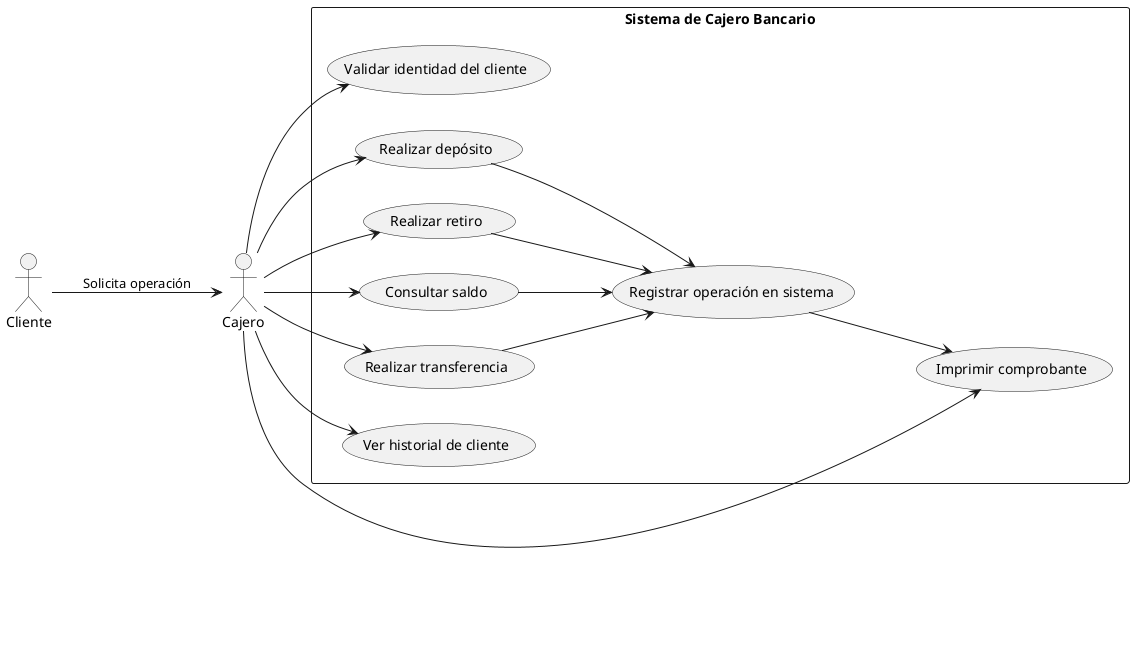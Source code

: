 @startuml
left to right direction
actor Cliente
actor Cajero

rectangle "Sistema de Cajero Bancario" {
    usecase "Validar identidad del cliente" as UC1
    usecase "Realizar depósito" as UC2
    usecase "Realizar retiro" as UC3
    usecase "Consultar saldo" as UC4
    usecase "Realizar transferencia" as UC5
    usecase "Imprimir comprobante" as UC6
    usecase "Registrar operación en sistema" as UC7
    usecase "Ver historial de cliente" as UC8
}

Cliente --> Cajero : Solicita operación
Cajero --> UC1
Cajero --> UC2
Cajero --> UC3
Cajero --> UC4
Cajero --> UC5
Cajero --> UC6
UC2 --> UC7
UC3 --> UC7
UC4 --> UC7
UC5 --> UC7
UC7 --> UC6
Cajero --> UC8

@enduml



@startuml
left to right direction
skinparam usecaseArrowColor #0066CC
skinparam usecaseBorderColor #0066CC
skinparam usecaseBackgroundColor #EEEEEE

actor "Usuario" as usuario
actor "Ejecutivo Bancario" as ejecutivo

rectangle "Sistema de Ventanilla Bancaria" {
    usecase "Validar identidad del usuario" as UC1
    usecase "Realizar depósito" as UC2
    usecase "Realizar retiro" as UC3
    usecase "Consultar saldo" as UC4
    usecase "Realizar transferencia" as UC5
    usecase "Imprimir comprobante" as UC6
    usecase "Pagar servicios" as UC7
    usecase "Gestionar cheques" as UC8
}

' Relaciones principales
usuario --> ejecutivo : Solicita operación
usuario --> UC1 : Proporciona identificación

' Relaciones del ejecutivo bancario
ejecutivo --> UC1 : Verifica
ejecutivo --> UC2 : Procesa
ejecutivo --> UC3 : Procesa
ejecutivo --> UC4 : Consulta
ejecutivo --> UC5 : Procesa
ejecutivo --> UC6 : Genera
ejecutivo --> UC7 : Procesa
ejecutivo --> UC8 : Gestiona

' Relaciones simples entre casos de uso
UC2 ..> UC6 : incluye
UC3 ..> UC6 : incluye
UC4 ..> UC6 : incluye
UC5 ..> UC6 : incluye
UC7 ..> UC6 : incluye
UC8 ..> UC6 : incluye
@enduml


@startuml
skinparam sequenceArrowColor #0066CC
skinparam sequenceLifeLineBorderColor #0066CC
skinparam sequenceParticipantBorderColor #0066CC
skinparam sequenceParticipantBackgroundColor #EEEEEE

actor Cliente
actor Cajero
participant "Sistema Ventanilla" as SV
participant "Sistema Central" as SC
database "Base de Datos" as BD

Cliente -> Cajero: Solicita operación bancaria
Cajero -> Cliente: Solicita identificación
Cliente -> Cajero: Proporciona identificación
Cajero -> SV: Inicia sesión en sistema

group Validación de Identidad
    Cajero -> SV: Ingresa datos de identificación
    SV -> SC: Valida identidad
    SC -> BD: Consulta datos cliente
    BD -> SC: Devuelve información
    SC -> SV: Confirma identidad
end

group Transacción Bancaria
    alt Depósito
        Cliente -> Cajero: Entrega dinero + datos
        Cajero -> SV: Registra depósito
        SV -> SC: Valida y procesa depósito
        SC -> BD: Actualiza cuenta
        BD -> SC: Confirma actualización
    else Retiro
        Cliente -> Cajero: Solicita retiro + datos
        Cajero -> SV: Registra solicitud retiro
        SV -> SC: Verifica saldo y límites
        SC -> BD: Consulta cuenta
        BD -> SC: Devuelve información
        SC -> SV: Autoriza retiro
        Cajero -> Cliente: Entrega dinero
    else Transferencia
        Cliente -> Cajero: Solicita transferencia + datos
        Cajero -> SV: Registra datos transferencia
        SV -> SC: Verifica cuentas y límites
        SC -> BD: Consulta cuentas
        BD -> SC: Devuelve información
        SC -> SV: Autoriza transferencia
        SC -> BD: Actualiza cuentas
        BD -> SC: Confirma actualización
    end
end

SV -> SC: Registra operación completada
SC -> BD: Almacena registro de transacción
BD -> SC: Confirma registro
SC -> SV: Confirma registro completo
SV -> Cajero: Solicita impresión de comprobante
Cajero -> SV: Confirma impresión
SV -> Cajero: Imprime comprobante
Cajero -> Cliente: Entrega comprobante

@enduml


@startuml
skinparam classAttributeIconSize 0
skinparam classFontStyle bold
skinparam classBackgroundColor #EEEEEE
skinparam classBorderColor #0066CC

class Cliente {
  -clienteID: String
  -nombre: String
  -apellido: String
  -documentoIdentidad: String
  -direccion: String
  -telefono: String
  -email: String
  +validarIdentidad(): boolean
  +actualizarDatos(): void
}

class Cuenta {
  -cuentaID: String
  -clienteID: String
  -tipoCuenta: TipoCuenta
  -saldo: double
  -moneda: String
  -fechaApertura: Date
  -estado: EstadoCuenta
  +getSaldo(): double
  +actualizarSaldo(monto: double): boolean
  +verificarLimites(monto: double): boolean
  +getHistorialTransacciones(): List<Transaccion>
}

class Transaccion {
  -transaccionID: String
  -cuentaOrigen: String
  -cuentaDestino: String
  -tipo: TipoTransaccion
  -monto: double
  -fecha: DateTime
  -estado: EstadoTransaccion
  -cajeroID: String
  -referencia: String
  +registrarTransaccion(): boolean
  +generarComprobante(): Comprobante
}

class Cajero {
  -empleadoID: String
  -nombre: String
  -apellido: String
  -rol: String
  -terminal: String
  +validarCliente(cliente: Cliente): boolean
  +realizarDeposito(cuenta: Cuenta, monto: double): Transaccion
  +realizarRetiro(cuenta: Cuenta, monto: double): Transaccion
  +realizarTransferencia(origen: Cuenta, destino: Cuenta, monto: double): Transaccion
  +imprimirComprobante(transaccion: Transaccion): void
  +consultarSaldo(cuenta: Cuenta): double
  +verHistorialCliente(cliente: Cliente): List<Transaccion>
  +actualizarDatosCliente(cliente: Cliente): boolean
  +pagarServicio(cuenta: Cuenta, servicio: Servicio, monto: double): Transaccion
}

class Servicio {
  -servicioID: String
  -nombreServicio: String
  -proveedor: String
  -comision: double
  +procesarPago(cuenta: Cuenta, monto: double): Transaccion
}

class Comprobante {
  -comprobanteID: String
  -transaccionID: String
  -fechaEmision: DateTime
  -detalles: String
  +imprimir(): void
}

class CambioDivisa {
  -monedaOrigen: String
  -monedaDestino: String
  -tasaCambio: double
  -fecha: Date
  +calcularCambio(monto: double): double
  +registrarCambio(cliente: Cliente, monto: double): Transaccion
}

class Cheque {
  -chequeID: String
  -cuentaID: String
  -monto: double
  -beneficiario: String
  -fechaEmision: Date
  -estado: EstadoCheque
  +validarCheque(): boolean
  +cobrarCheque(cuenta: Cuenta): Transaccion
  +depositarCheque(cuenta: Cuenta): Transaccion
}

enum TipoCuenta {
  AHORRO
  CORRIENTE
  PLAZO_FIJO
  NOMINA
  EMPRESARIAL
}

enum TipoTransaccion {
  DEPOSITO
  RETIRO
  TRANSFERENCIA
  PAGO_SERVICIO
  CAMBIO_DIVISA
  COBRO_CHEQUE
}

enum EstadoTransaccion {
  PENDIENTE
  COMPLETADA
  RECHAZADA
  CANCELADA
}

enum EstadoCuenta {
  ACTIVA
  BLOQUEADA
  INACTIVA
  CERRADA
}

enum EstadoCheque {
  EMITIDO
  COBRADO
  ANULADO
  RECHAZADO
}

Cliente "1" -- "0..*" Cuenta : posee >
Cuenta "1" -- "0..*" Transaccion : registra >
Cajero "1" -- "0..*" Transaccion : realiza >
Transaccion "1" -- "0..1" Comprobante : genera >
Transaccion <|-- CambioDivisa
Transaccion <|-- Cheque
Servicio "1" -- "0..*" Transaccion : asociado a >
@enduml